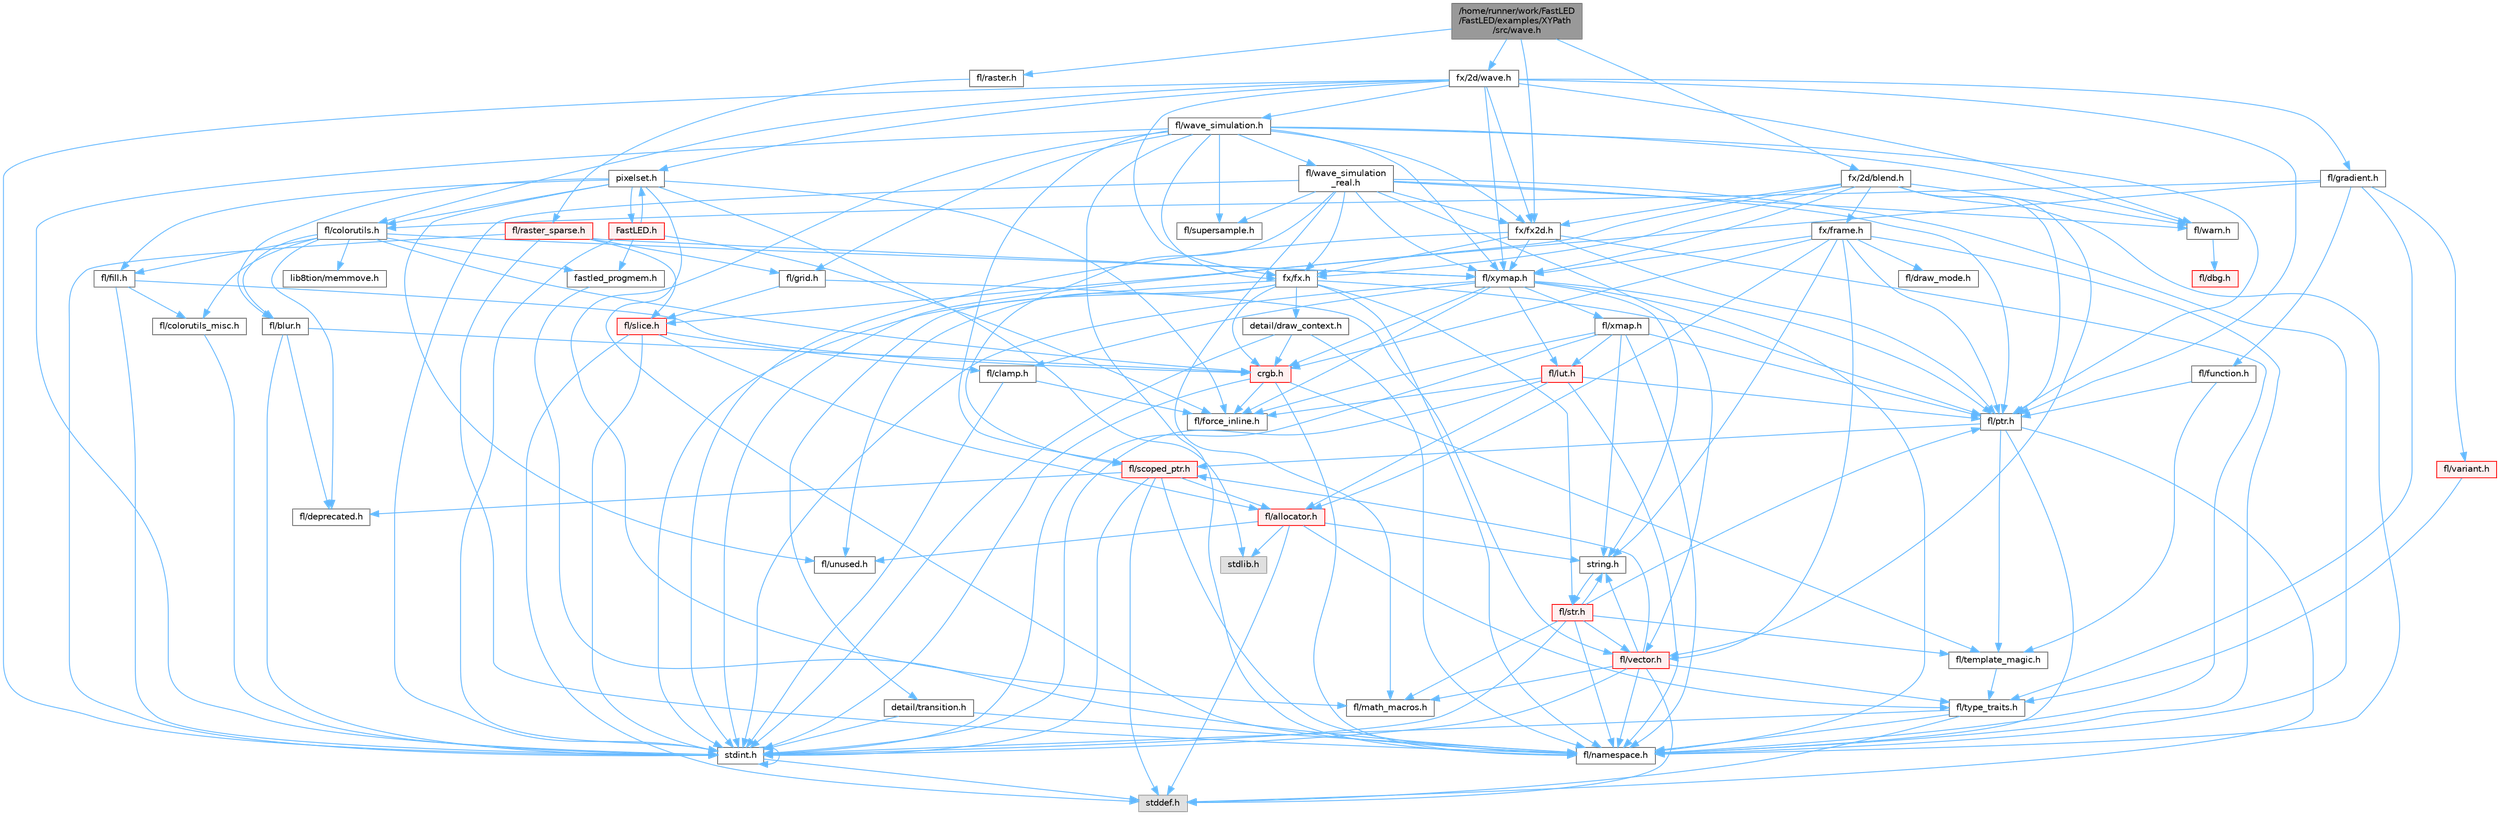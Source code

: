 digraph "/home/runner/work/FastLED/FastLED/examples/XYPath/src/wave.h"
{
 // INTERACTIVE_SVG=YES
 // LATEX_PDF_SIZE
  bgcolor="transparent";
  edge [fontname=Helvetica,fontsize=10,labelfontname=Helvetica,labelfontsize=10];
  node [fontname=Helvetica,fontsize=10,shape=box,height=0.2,width=0.4];
  Node1 [id="Node000001",label="/home/runner/work/FastLED\l/FastLED/examples/XYPath\l/src/wave.h",height=0.2,width=0.4,color="gray40", fillcolor="grey60", style="filled", fontcolor="black",tooltip=" "];
  Node1 -> Node2 [id="edge1_Node000001_Node000002",color="steelblue1",style="solid",tooltip=" "];
  Node2 [id="Node000002",label="fx/2d/blend.h",height=0.2,width=0.4,color="grey40", fillcolor="white", style="filled",URL="$d8/d4e/blend_8h.html",tooltip=" "];
  Node2 -> Node3 [id="edge2_Node000002_Node000003",color="steelblue1",style="solid",tooltip=" "];
  Node3 [id="Node000003",label="stdint.h",height=0.2,width=0.4,color="grey40", fillcolor="white", style="filled",URL="$df/dd8/stdint_8h.html",tooltip=" "];
  Node3 -> Node4 [id="edge3_Node000003_Node000004",color="steelblue1",style="solid",tooltip=" "];
  Node4 [id="Node000004",label="stddef.h",height=0.2,width=0.4,color="grey60", fillcolor="#E0E0E0", style="filled",tooltip=" "];
  Node3 -> Node3 [id="edge4_Node000003_Node000003",color="steelblue1",style="solid",tooltip=" "];
  Node2 -> Node5 [id="edge5_Node000002_Node000005",color="steelblue1",style="solid",tooltip=" "];
  Node5 [id="Node000005",label="fl/namespace.h",height=0.2,width=0.4,color="grey40", fillcolor="white", style="filled",URL="$df/d2a/namespace_8h.html",tooltip="Implements the FastLED namespace macros."];
  Node2 -> Node6 [id="edge6_Node000002_Node000006",color="steelblue1",style="solid",tooltip=" "];
  Node6 [id="Node000006",label="fl/ptr.h",height=0.2,width=0.4,color="grey40", fillcolor="white", style="filled",URL="$dd/d98/ptr_8h.html",tooltip=" "];
  Node6 -> Node4 [id="edge7_Node000006_Node000004",color="steelblue1",style="solid",tooltip=" "];
  Node6 -> Node5 [id="edge8_Node000006_Node000005",color="steelblue1",style="solid",tooltip=" "];
  Node6 -> Node7 [id="edge9_Node000006_Node000007",color="steelblue1",style="solid",tooltip=" "];
  Node7 [id="Node000007",label="fl/scoped_ptr.h",height=0.2,width=0.4,color="red", fillcolor="#FFF0F0", style="filled",URL="$d0/d44/scoped__ptr_8h.html",tooltip=" "];
  Node7 -> Node4 [id="edge10_Node000007_Node000004",color="steelblue1",style="solid",tooltip=" "];
  Node7 -> Node3 [id="edge11_Node000007_Node000003",color="steelblue1",style="solid",tooltip=" "];
  Node7 -> Node8 [id="edge12_Node000007_Node000008",color="steelblue1",style="solid",tooltip=" "];
  Node8 [id="Node000008",label="fl/allocator.h",height=0.2,width=0.4,color="red", fillcolor="#FFF0F0", style="filled",URL="$da/da9/allocator_8h.html",tooltip=" "];
  Node8 -> Node4 [id="edge13_Node000008_Node000004",color="steelblue1",style="solid",tooltip=" "];
  Node8 -> Node9 [id="edge14_Node000008_Node000009",color="steelblue1",style="solid",tooltip=" "];
  Node9 [id="Node000009",label="stdlib.h",height=0.2,width=0.4,color="grey60", fillcolor="#E0E0E0", style="filled",tooltip=" "];
  Node8 -> Node10 [id="edge15_Node000008_Node000010",color="steelblue1",style="solid",tooltip=" "];
  Node10 [id="Node000010",label="string.h",height=0.2,width=0.4,color="grey40", fillcolor="white", style="filled",URL="$da/d66/string_8h.html",tooltip=" "];
  Node10 -> Node11 [id="edge16_Node000010_Node000011",color="steelblue1",style="solid",tooltip=" "];
  Node11 [id="Node000011",label="fl/str.h",height=0.2,width=0.4,color="red", fillcolor="#FFF0F0", style="filled",URL="$d1/d93/str_8h.html",tooltip=" "];
  Node11 -> Node3 [id="edge17_Node000011_Node000003",color="steelblue1",style="solid",tooltip=" "];
  Node11 -> Node10 [id="edge18_Node000011_Node000010",color="steelblue1",style="solid",tooltip=" "];
  Node11 -> Node17 [id="edge19_Node000011_Node000017",color="steelblue1",style="solid",tooltip=" "];
  Node17 [id="Node000017",label="fl/math_macros.h",height=0.2,width=0.4,color="grey40", fillcolor="white", style="filled",URL="$d8/db8/math__macros_8h.html",tooltip=" "];
  Node11 -> Node5 [id="edge20_Node000011_Node000005",color="steelblue1",style="solid",tooltip=" "];
  Node11 -> Node6 [id="edge21_Node000011_Node000006",color="steelblue1",style="solid",tooltip=" "];
  Node11 -> Node18 [id="edge22_Node000011_Node000018",color="steelblue1",style="solid",tooltip=" "];
  Node18 [id="Node000018",label="fl/template_magic.h",height=0.2,width=0.4,color="grey40", fillcolor="white", style="filled",URL="$d8/d0c/template__magic_8h.html",tooltip=" "];
  Node18 -> Node19 [id="edge23_Node000018_Node000019",color="steelblue1",style="solid",tooltip=" "];
  Node19 [id="Node000019",label="fl/type_traits.h",height=0.2,width=0.4,color="grey40", fillcolor="white", style="filled",URL="$df/d63/type__traits_8h.html",tooltip=" "];
  Node19 -> Node4 [id="edge24_Node000019_Node000004",color="steelblue1",style="solid",tooltip=" "];
  Node19 -> Node3 [id="edge25_Node000019_Node000003",color="steelblue1",style="solid",tooltip=" "];
  Node19 -> Node5 [id="edge26_Node000019_Node000005",color="steelblue1",style="solid",tooltip=" "];
  Node11 -> Node20 [id="edge27_Node000011_Node000020",color="steelblue1",style="solid",tooltip=" "];
  Node20 [id="Node000020",label="fl/vector.h",height=0.2,width=0.4,color="red", fillcolor="#FFF0F0", style="filled",URL="$d6/d68/vector_8h.html",tooltip=" "];
  Node20 -> Node4 [id="edge28_Node000020_Node000004",color="steelblue1",style="solid",tooltip=" "];
  Node20 -> Node3 [id="edge29_Node000020_Node000003",color="steelblue1",style="solid",tooltip=" "];
  Node20 -> Node10 [id="edge30_Node000020_Node000010",color="steelblue1",style="solid",tooltip=" "];
  Node20 -> Node17 [id="edge31_Node000020_Node000017",color="steelblue1",style="solid",tooltip=" "];
  Node20 -> Node5 [id="edge32_Node000020_Node000005",color="steelblue1",style="solid",tooltip=" "];
  Node20 -> Node7 [id="edge33_Node000020_Node000007",color="steelblue1",style="solid",tooltip=" "];
  Node20 -> Node19 [id="edge34_Node000020_Node000019",color="steelblue1",style="solid",tooltip=" "];
  Node8 -> Node19 [id="edge35_Node000008_Node000019",color="steelblue1",style="solid",tooltip=" "];
  Node8 -> Node24 [id="edge36_Node000008_Node000024",color="steelblue1",style="solid",tooltip=" "];
  Node24 [id="Node000024",label="fl/unused.h",height=0.2,width=0.4,color="grey40", fillcolor="white", style="filled",URL="$d8/d4b/unused_8h.html",tooltip=" "];
  Node7 -> Node5 [id="edge37_Node000007_Node000005",color="steelblue1",style="solid",tooltip=" "];
  Node7 -> Node25 [id="edge38_Node000007_Node000025",color="steelblue1",style="solid",tooltip=" "];
  Node25 [id="Node000025",label="fl/deprecated.h",height=0.2,width=0.4,color="grey40", fillcolor="white", style="filled",URL="$d4/dce/deprecated_8h.html",tooltip=" "];
  Node6 -> Node18 [id="edge39_Node000006_Node000018",color="steelblue1",style="solid",tooltip=" "];
  Node2 -> Node20 [id="edge40_Node000002_Node000020",color="steelblue1",style="solid",tooltip=" "];
  Node2 -> Node26 [id="edge41_Node000002_Node000026",color="steelblue1",style="solid",tooltip=" "];
  Node26 [id="Node000026",label="fl/warn.h",height=0.2,width=0.4,color="grey40", fillcolor="white", style="filled",URL="$de/d77/warn_8h.html",tooltip=" "];
  Node26 -> Node27 [id="edge42_Node000026_Node000027",color="steelblue1",style="solid",tooltip=" "];
  Node27 [id="Node000027",label="fl/dbg.h",height=0.2,width=0.4,color="red", fillcolor="#FFF0F0", style="filled",URL="$d6/d01/dbg_8h.html",tooltip=" "];
  Node2 -> Node33 [id="edge43_Node000002_Node000033",color="steelblue1",style="solid",tooltip=" "];
  Node33 [id="Node000033",label="fl/xymap.h",height=0.2,width=0.4,color="grey40", fillcolor="white", style="filled",URL="$da/d61/xymap_8h.html",tooltip=" "];
  Node33 -> Node3 [id="edge44_Node000033_Node000003",color="steelblue1",style="solid",tooltip=" "];
  Node33 -> Node10 [id="edge45_Node000033_Node000010",color="steelblue1",style="solid",tooltip=" "];
  Node33 -> Node29 [id="edge46_Node000033_Node000029",color="steelblue1",style="solid",tooltip=" "];
  Node29 [id="Node000029",label="crgb.h",height=0.2,width=0.4,color="red", fillcolor="#FFF0F0", style="filled",URL="$db/dd1/crgb_8h.html",tooltip="Defines the red, green, and blue (RGB) pixel struct."];
  Node29 -> Node3 [id="edge47_Node000029_Node000003",color="steelblue1",style="solid",tooltip=" "];
  Node29 -> Node5 [id="edge48_Node000029_Node000005",color="steelblue1",style="solid",tooltip=" "];
  Node29 -> Node15 [id="edge49_Node000029_Node000015",color="steelblue1",style="solid",tooltip=" "];
  Node15 [id="Node000015",label="fl/force_inline.h",height=0.2,width=0.4,color="grey40", fillcolor="white", style="filled",URL="$d4/d64/force__inline_8h.html",tooltip=" "];
  Node29 -> Node18 [id="edge50_Node000029_Node000018",color="steelblue1",style="solid",tooltip=" "];
  Node33 -> Node14 [id="edge51_Node000033_Node000014",color="steelblue1",style="solid",tooltip=" "];
  Node14 [id="Node000014",label="fl/clamp.h",height=0.2,width=0.4,color="grey40", fillcolor="white", style="filled",URL="$d6/dd3/clamp_8h.html",tooltip=" "];
  Node14 -> Node3 [id="edge52_Node000014_Node000003",color="steelblue1",style="solid",tooltip=" "];
  Node14 -> Node15 [id="edge53_Node000014_Node000015",color="steelblue1",style="solid",tooltip=" "];
  Node33 -> Node15 [id="edge54_Node000033_Node000015",color="steelblue1",style="solid",tooltip=" "];
  Node33 -> Node34 [id="edge55_Node000033_Node000034",color="steelblue1",style="solid",tooltip=" "];
  Node34 [id="Node000034",label="fl/lut.h",height=0.2,width=0.4,color="red", fillcolor="#FFF0F0", style="filled",URL="$db/d54/lut_8h.html",tooltip=" "];
  Node34 -> Node8 [id="edge56_Node000034_Node000008",color="steelblue1",style="solid",tooltip=" "];
  Node34 -> Node15 [id="edge57_Node000034_Node000015",color="steelblue1",style="solid",tooltip=" "];
  Node34 -> Node6 [id="edge58_Node000034_Node000006",color="steelblue1",style="solid",tooltip=" "];
  Node34 -> Node3 [id="edge59_Node000034_Node000003",color="steelblue1",style="solid",tooltip=" "];
  Node34 -> Node5 [id="edge60_Node000034_Node000005",color="steelblue1",style="solid",tooltip=" "];
  Node33 -> Node5 [id="edge61_Node000033_Node000005",color="steelblue1",style="solid",tooltip=" "];
  Node33 -> Node6 [id="edge62_Node000033_Node000006",color="steelblue1",style="solid",tooltip=" "];
  Node33 -> Node35 [id="edge63_Node000033_Node000035",color="steelblue1",style="solid",tooltip=" "];
  Node35 [id="Node000035",label="fl/xmap.h",height=0.2,width=0.4,color="grey40", fillcolor="white", style="filled",URL="$dd/dcc/xmap_8h.html",tooltip=" "];
  Node35 -> Node3 [id="edge64_Node000035_Node000003",color="steelblue1",style="solid",tooltip=" "];
  Node35 -> Node10 [id="edge65_Node000035_Node000010",color="steelblue1",style="solid",tooltip=" "];
  Node35 -> Node15 [id="edge66_Node000035_Node000015",color="steelblue1",style="solid",tooltip=" "];
  Node35 -> Node34 [id="edge67_Node000035_Node000034",color="steelblue1",style="solid",tooltip=" "];
  Node35 -> Node6 [id="edge68_Node000035_Node000006",color="steelblue1",style="solid",tooltip=" "];
  Node35 -> Node5 [id="edge69_Node000035_Node000005",color="steelblue1",style="solid",tooltip=" "];
  Node2 -> Node36 [id="edge70_Node000002_Node000036",color="steelblue1",style="solid",tooltip=" "];
  Node36 [id="Node000036",label="fx/frame.h",height=0.2,width=0.4,color="grey40", fillcolor="white", style="filled",URL="$df/d7d/frame_8h.html",tooltip=" "];
  Node36 -> Node10 [id="edge71_Node000036_Node000010",color="steelblue1",style="solid",tooltip=" "];
  Node36 -> Node29 [id="edge72_Node000036_Node000029",color="steelblue1",style="solid",tooltip=" "];
  Node36 -> Node5 [id="edge73_Node000036_Node000005",color="steelblue1",style="solid",tooltip=" "];
  Node36 -> Node6 [id="edge74_Node000036_Node000006",color="steelblue1",style="solid",tooltip=" "];
  Node36 -> Node33 [id="edge75_Node000036_Node000033",color="steelblue1",style="solid",tooltip=" "];
  Node36 -> Node20 [id="edge76_Node000036_Node000020",color="steelblue1",style="solid",tooltip=" "];
  Node36 -> Node8 [id="edge77_Node000036_Node000008",color="steelblue1",style="solid",tooltip=" "];
  Node36 -> Node37 [id="edge78_Node000036_Node000037",color="steelblue1",style="solid",tooltip=" "];
  Node37 [id="Node000037",label="fl/draw_mode.h",height=0.2,width=0.4,color="grey40", fillcolor="white", style="filled",URL="$d9/d35/draw__mode_8h.html",tooltip=" "];
  Node2 -> Node38 [id="edge79_Node000002_Node000038",color="steelblue1",style="solid",tooltip=" "];
  Node38 [id="Node000038",label="fx/fx.h",height=0.2,width=0.4,color="grey40", fillcolor="white", style="filled",URL="$df/d44/src_2fx_2fx_8h.html",tooltip=" "];
  Node38 -> Node3 [id="edge80_Node000038_Node000003",color="steelblue1",style="solid",tooltip=" "];
  Node38 -> Node29 [id="edge81_Node000038_Node000029",color="steelblue1",style="solid",tooltip=" "];
  Node38 -> Node39 [id="edge82_Node000038_Node000039",color="steelblue1",style="solid",tooltip=" "];
  Node39 [id="Node000039",label="detail/draw_context.h",height=0.2,width=0.4,color="grey40", fillcolor="white", style="filled",URL="$db/ded/draw__context_8h.html",tooltip=" "];
  Node39 -> Node29 [id="edge83_Node000039_Node000029",color="steelblue1",style="solid",tooltip=" "];
  Node39 -> Node5 [id="edge84_Node000039_Node000005",color="steelblue1",style="solid",tooltip=" "];
  Node39 -> Node3 [id="edge85_Node000039_Node000003",color="steelblue1",style="solid",tooltip=" "];
  Node38 -> Node40 [id="edge86_Node000038_Node000040",color="steelblue1",style="solid",tooltip=" "];
  Node40 [id="Node000040",label="detail/transition.h",height=0.2,width=0.4,color="grey40", fillcolor="white", style="filled",URL="$d7/df7/transition_8h.html",tooltip=" "];
  Node40 -> Node5 [id="edge87_Node000040_Node000005",color="steelblue1",style="solid",tooltip=" "];
  Node40 -> Node3 [id="edge88_Node000040_Node000003",color="steelblue1",style="solid",tooltip=" "];
  Node38 -> Node5 [id="edge89_Node000038_Node000005",color="steelblue1",style="solid",tooltip=" "];
  Node38 -> Node6 [id="edge90_Node000038_Node000006",color="steelblue1",style="solid",tooltip=" "];
  Node38 -> Node11 [id="edge91_Node000038_Node000011",color="steelblue1",style="solid",tooltip=" "];
  Node38 -> Node24 [id="edge92_Node000038_Node000024",color="steelblue1",style="solid",tooltip=" "];
  Node2 -> Node41 [id="edge93_Node000002_Node000041",color="steelblue1",style="solid",tooltip=" "];
  Node41 [id="Node000041",label="fx/fx2d.h",height=0.2,width=0.4,color="grey40", fillcolor="white", style="filled",URL="$d9/d43/fx2d_8h.html",tooltip=" "];
  Node41 -> Node3 [id="edge94_Node000041_Node000003",color="steelblue1",style="solid",tooltip=" "];
  Node41 -> Node5 [id="edge95_Node000041_Node000005",color="steelblue1",style="solid",tooltip=" "];
  Node41 -> Node6 [id="edge96_Node000041_Node000006",color="steelblue1",style="solid",tooltip=" "];
  Node41 -> Node33 [id="edge97_Node000041_Node000033",color="steelblue1",style="solid",tooltip=" "];
  Node41 -> Node38 [id="edge98_Node000041_Node000038",color="steelblue1",style="solid",tooltip=" "];
  Node1 -> Node42 [id="edge99_Node000001_Node000042",color="steelblue1",style="solid",tooltip=" "];
  Node42 [id="Node000042",label="fx/2d/wave.h",height=0.2,width=0.4,color="grey40", fillcolor="white", style="filled",URL="$de/de9/src_2fx_22d_2wave_8h.html",tooltip=" "];
  Node42 -> Node3 [id="edge100_Node000042_Node000003",color="steelblue1",style="solid",tooltip=" "];
  Node42 -> Node26 [id="edge101_Node000042_Node000026",color="steelblue1",style="solid",tooltip=" "];
  Node42 -> Node43 [id="edge102_Node000042_Node000043",color="steelblue1",style="solid",tooltip=" "];
  Node43 [id="Node000043",label="fl/colorutils.h",height=0.2,width=0.4,color="grey40", fillcolor="white", style="filled",URL="$d7/df9/fl_2colorutils_8h.html",tooltip="Utility functions for color fill, palettes, blending, and more."];
  Node43 -> Node29 [id="edge103_Node000043_Node000029",color="steelblue1",style="solid",tooltip=" "];
  Node43 -> Node44 [id="edge104_Node000043_Node000044",color="steelblue1",style="solid",tooltip=" "];
  Node44 [id="Node000044",label="fastled_progmem.h",height=0.2,width=0.4,color="grey40", fillcolor="white", style="filled",URL="$df/dab/fastled__progmem_8h.html",tooltip="Wrapper definitions to allow seamless use of PROGMEM in environments that have it."];
  Node44 -> Node5 [id="edge105_Node000044_Node000005",color="steelblue1",style="solid",tooltip=" "];
  Node43 -> Node45 [id="edge106_Node000043_Node000045",color="steelblue1",style="solid",tooltip=" "];
  Node45 [id="Node000045",label="fl/blur.h",height=0.2,width=0.4,color="grey40", fillcolor="white", style="filled",URL="$d4/df5/blur_8h.html",tooltip=" "];
  Node45 -> Node3 [id="edge107_Node000045_Node000003",color="steelblue1",style="solid",tooltip=" "];
  Node45 -> Node29 [id="edge108_Node000045_Node000029",color="steelblue1",style="solid",tooltip=" "];
  Node45 -> Node25 [id="edge109_Node000045_Node000025",color="steelblue1",style="solid",tooltip=" "];
  Node43 -> Node46 [id="edge110_Node000043_Node000046",color="steelblue1",style="solid",tooltip=" "];
  Node46 [id="Node000046",label="fl/colorutils_misc.h",height=0.2,width=0.4,color="grey40", fillcolor="white", style="filled",URL="$dd/db2/colorutils__misc_8h.html",tooltip=" "];
  Node46 -> Node3 [id="edge111_Node000046_Node000003",color="steelblue1",style="solid",tooltip=" "];
  Node43 -> Node25 [id="edge112_Node000043_Node000025",color="steelblue1",style="solid",tooltip=" "];
  Node43 -> Node47 [id="edge113_Node000043_Node000047",color="steelblue1",style="solid",tooltip=" "];
  Node47 [id="Node000047",label="fl/fill.h",height=0.2,width=0.4,color="grey40", fillcolor="white", style="filled",URL="$d2/d78/fill_8h.html",tooltip=" "];
  Node47 -> Node29 [id="edge114_Node000047_Node000029",color="steelblue1",style="solid",tooltip=" "];
  Node47 -> Node46 [id="edge115_Node000047_Node000046",color="steelblue1",style="solid",tooltip=" "];
  Node47 -> Node3 [id="edge116_Node000047_Node000003",color="steelblue1",style="solid",tooltip=" "];
  Node43 -> Node33 [id="edge117_Node000043_Node000033",color="steelblue1",style="solid",tooltip=" "];
  Node43 -> Node48 [id="edge118_Node000043_Node000048",color="steelblue1",style="solid",tooltip=" "];
  Node48 [id="Node000048",label="lib8tion/memmove.h",height=0.2,width=0.4,color="grey40", fillcolor="white", style="filled",URL="$d9/d72/memmove_8h.html",tooltip=" "];
  Node42 -> Node49 [id="edge119_Node000042_Node000049",color="steelblue1",style="solid",tooltip=" "];
  Node49 [id="Node000049",label="fl/gradient.h",height=0.2,width=0.4,color="grey40", fillcolor="white", style="filled",URL="$db/dfe/gradient_8h.html",tooltip=" "];
  Node49 -> Node43 [id="edge120_Node000049_Node000043",color="steelblue1",style="solid",tooltip=" "];
  Node49 -> Node50 [id="edge121_Node000049_Node000050",color="steelblue1",style="solid",tooltip=" "];
  Node50 [id="Node000050",label="fl/function.h",height=0.2,width=0.4,color="grey40", fillcolor="white", style="filled",URL="$dd/d67/function_8h.html",tooltip=" "];
  Node50 -> Node6 [id="edge122_Node000050_Node000006",color="steelblue1",style="solid",tooltip=" "];
  Node50 -> Node18 [id="edge123_Node000050_Node000018",color="steelblue1",style="solid",tooltip=" "];
  Node49 -> Node51 [id="edge124_Node000049_Node000051",color="steelblue1",style="solid",tooltip=" "];
  Node51 [id="Node000051",label="fl/slice.h",height=0.2,width=0.4,color="red", fillcolor="#FFF0F0", style="filled",URL="$d0/d48/slice_8h.html",tooltip=" "];
  Node51 -> Node4 [id="edge125_Node000051_Node000004",color="steelblue1",style="solid",tooltip=" "];
  Node51 -> Node3 [id="edge126_Node000051_Node000003",color="steelblue1",style="solid",tooltip=" "];
  Node51 -> Node14 [id="edge127_Node000051_Node000014",color="steelblue1",style="solid",tooltip=" "];
  Node51 -> Node8 [id="edge128_Node000051_Node000008",color="steelblue1",style="solid",tooltip=" "];
  Node49 -> Node19 [id="edge129_Node000049_Node000019",color="steelblue1",style="solid",tooltip=" "];
  Node49 -> Node52 [id="edge130_Node000049_Node000052",color="steelblue1",style="solid",tooltip=" "];
  Node52 [id="Node000052",label="fl/variant.h",height=0.2,width=0.4,color="red", fillcolor="#FFF0F0", style="filled",URL="$d6/d10/variant_8h.html",tooltip=" "];
  Node52 -> Node19 [id="edge131_Node000052_Node000019",color="steelblue1",style="solid",tooltip=" "];
  Node42 -> Node6 [id="edge132_Node000042_Node000006",color="steelblue1",style="solid",tooltip=" "];
  Node42 -> Node53 [id="edge133_Node000042_Node000053",color="steelblue1",style="solid",tooltip=" "];
  Node53 [id="Node000053",label="fl/wave_simulation.h",height=0.2,width=0.4,color="grey40", fillcolor="white", style="filled",URL="$dc/d36/wave__simulation_8h.html",tooltip=" "];
  Node53 -> Node3 [id="edge134_Node000053_Node000003",color="steelblue1",style="solid",tooltip=" "];
  Node53 -> Node17 [id="edge135_Node000053_Node000017",color="steelblue1",style="solid",tooltip=" "];
  Node53 -> Node5 [id="edge136_Node000053_Node000005",color="steelblue1",style="solid",tooltip=" "];
  Node53 -> Node7 [id="edge137_Node000053_Node000007",color="steelblue1",style="solid",tooltip=" "];
  Node53 -> Node26 [id="edge138_Node000053_Node000026",color="steelblue1",style="solid",tooltip=" "];
  Node53 -> Node54 [id="edge139_Node000053_Node000054",color="steelblue1",style="solid",tooltip=" "];
  Node54 [id="Node000054",label="fl/wave_simulation\l_real.h",height=0.2,width=0.4,color="grey40", fillcolor="white", style="filled",URL="$dd/d8e/wave__simulation__real_8h.html",tooltip=" "];
  Node54 -> Node3 [id="edge140_Node000054_Node000003",color="steelblue1",style="solid",tooltip=" "];
  Node54 -> Node17 [id="edge141_Node000054_Node000017",color="steelblue1",style="solid",tooltip=" "];
  Node54 -> Node5 [id="edge142_Node000054_Node000005",color="steelblue1",style="solid",tooltip=" "];
  Node54 -> Node7 [id="edge143_Node000054_Node000007",color="steelblue1",style="solid",tooltip=" "];
  Node54 -> Node20 [id="edge144_Node000054_Node000020",color="steelblue1",style="solid",tooltip=" "];
  Node54 -> Node26 [id="edge145_Node000054_Node000026",color="steelblue1",style="solid",tooltip=" "];
  Node54 -> Node6 [id="edge146_Node000054_Node000006",color="steelblue1",style="solid",tooltip=" "];
  Node54 -> Node55 [id="edge147_Node000054_Node000055",color="steelblue1",style="solid",tooltip=" "];
  Node55 [id="Node000055",label="fl/supersample.h",height=0.2,width=0.4,color="grey40", fillcolor="white", style="filled",URL="$d2/dce/supersample_8h.html",tooltip=" "];
  Node54 -> Node33 [id="edge148_Node000054_Node000033",color="steelblue1",style="solid",tooltip=" "];
  Node54 -> Node38 [id="edge149_Node000054_Node000038",color="steelblue1",style="solid",tooltip=" "];
  Node54 -> Node41 [id="edge150_Node000054_Node000041",color="steelblue1",style="solid",tooltip=" "];
  Node53 -> Node56 [id="edge151_Node000053_Node000056",color="steelblue1",style="solid",tooltip=" "];
  Node56 [id="Node000056",label="fl/grid.h",height=0.2,width=0.4,color="grey40", fillcolor="white", style="filled",URL="$da/d15/grid_8h.html",tooltip=" "];
  Node56 -> Node51 [id="edge152_Node000056_Node000051",color="steelblue1",style="solid",tooltip=" "];
  Node56 -> Node20 [id="edge153_Node000056_Node000020",color="steelblue1",style="solid",tooltip=" "];
  Node53 -> Node6 [id="edge154_Node000053_Node000006",color="steelblue1",style="solid",tooltip=" "];
  Node53 -> Node55 [id="edge155_Node000053_Node000055",color="steelblue1",style="solid",tooltip=" "];
  Node53 -> Node33 [id="edge156_Node000053_Node000033",color="steelblue1",style="solid",tooltip=" "];
  Node53 -> Node38 [id="edge157_Node000053_Node000038",color="steelblue1",style="solid",tooltip=" "];
  Node53 -> Node41 [id="edge158_Node000053_Node000041",color="steelblue1",style="solid",tooltip=" "];
  Node42 -> Node33 [id="edge159_Node000042_Node000033",color="steelblue1",style="solid",tooltip=" "];
  Node42 -> Node38 [id="edge160_Node000042_Node000038",color="steelblue1",style="solid",tooltip=" "];
  Node42 -> Node41 [id="edge161_Node000042_Node000041",color="steelblue1",style="solid",tooltip=" "];
  Node42 -> Node57 [id="edge162_Node000042_Node000057",color="steelblue1",style="solid",tooltip=" "];
  Node57 [id="Node000057",label="pixelset.h",height=0.2,width=0.4,color="grey40", fillcolor="white", style="filled",URL="$d4/d46/pixelset_8h.html",tooltip="Declares classes for managing logical groups of LEDs."];
  Node57 -> Node15 [id="edge163_Node000057_Node000015",color="steelblue1",style="solid",tooltip=" "];
  Node57 -> Node5 [id="edge164_Node000057_Node000005",color="steelblue1",style="solid",tooltip=" "];
  Node57 -> Node24 [id="edge165_Node000057_Node000024",color="steelblue1",style="solid",tooltip=" "];
  Node57 -> Node43 [id="edge166_Node000057_Node000043",color="steelblue1",style="solid",tooltip=" "];
  Node57 -> Node47 [id="edge167_Node000057_Node000047",color="steelblue1",style="solid",tooltip=" "];
  Node57 -> Node45 [id="edge168_Node000057_Node000045",color="steelblue1",style="solid",tooltip=" "];
  Node57 -> Node58 [id="edge169_Node000057_Node000058",color="steelblue1",style="solid",tooltip=" "];
  Node58 [id="Node000058",label="FastLED.h",height=0.2,width=0.4,color="red", fillcolor="#FFF0F0", style="filled",URL="$db/d97/_fast_l_e_d_8h.html",tooltip="central include file for FastLED, defines the CFastLED class/object"];
  Node58 -> Node3 [id="edge170_Node000058_Node000003",color="steelblue1",style="solid",tooltip=" "];
  Node58 -> Node15 [id="edge171_Node000058_Node000015",color="steelblue1",style="solid",tooltip=" "];
  Node58 -> Node44 [id="edge172_Node000058_Node000044",color="steelblue1",style="solid",tooltip=" "];
  Node58 -> Node57 [id="edge173_Node000058_Node000057",color="steelblue1",style="solid",tooltip=" "];
  Node57 -> Node9 [id="edge174_Node000057_Node000009",color="steelblue1",style="solid",tooltip=" "];
  Node1 -> Node41 [id="edge175_Node000001_Node000041",color="steelblue1",style="solid",tooltip=" "];
  Node1 -> Node111 [id="edge176_Node000001_Node000111",color="steelblue1",style="solid",tooltip=" "];
  Node111 [id="Node000111",label="fl/raster.h",height=0.2,width=0.4,color="grey40", fillcolor="white", style="filled",URL="$d1/d1e/raster_8h.html",tooltip=" "];
  Node111 -> Node112 [id="edge177_Node000111_Node000112",color="steelblue1",style="solid",tooltip=" "];
  Node112 [id="Node000112",label="fl/raster_sparse.h",height=0.2,width=0.4,color="red", fillcolor="#FFF0F0", style="filled",URL="$d4/df9/raster__sparse_8h.html",tooltip=" "];
  Node112 -> Node3 [id="edge178_Node000112_Node000003",color="steelblue1",style="solid",tooltip=" "];
  Node112 -> Node56 [id="edge179_Node000112_Node000056",color="steelblue1",style="solid",tooltip=" "];
  Node112 -> Node5 [id="edge180_Node000112_Node000005",color="steelblue1",style="solid",tooltip=" "];
  Node112 -> Node51 [id="edge181_Node000112_Node000051",color="steelblue1",style="solid",tooltip=" "];
  Node112 -> Node33 [id="edge182_Node000112_Node000033",color="steelblue1",style="solid",tooltip=" "];
}
